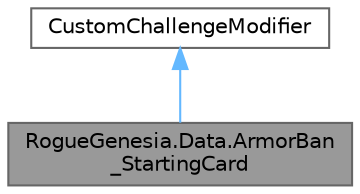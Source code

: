 digraph "RogueGenesia.Data.ArmorBan_StartingCard"
{
 // LATEX_PDF_SIZE
  bgcolor="transparent";
  edge [fontname=Helvetica,fontsize=10,labelfontname=Helvetica,labelfontsize=10];
  node [fontname=Helvetica,fontsize=10,shape=box,height=0.2,width=0.4];
  Node1 [label="RogueGenesia.Data.ArmorBan\l_StartingCard",height=0.2,width=0.4,color="gray40", fillcolor="grey60", style="filled", fontcolor="black",tooltip=" "];
  Node2 -> Node1 [dir="back",color="steelblue1",style="solid"];
  Node2 [label="CustomChallengeModifier",height=0.2,width=0.4,color="gray40", fillcolor="white", style="filled",URL="$class_rogue_genesia_1_1_data_1_1_custom_challenge_modifier.html",tooltip=" "];
}
